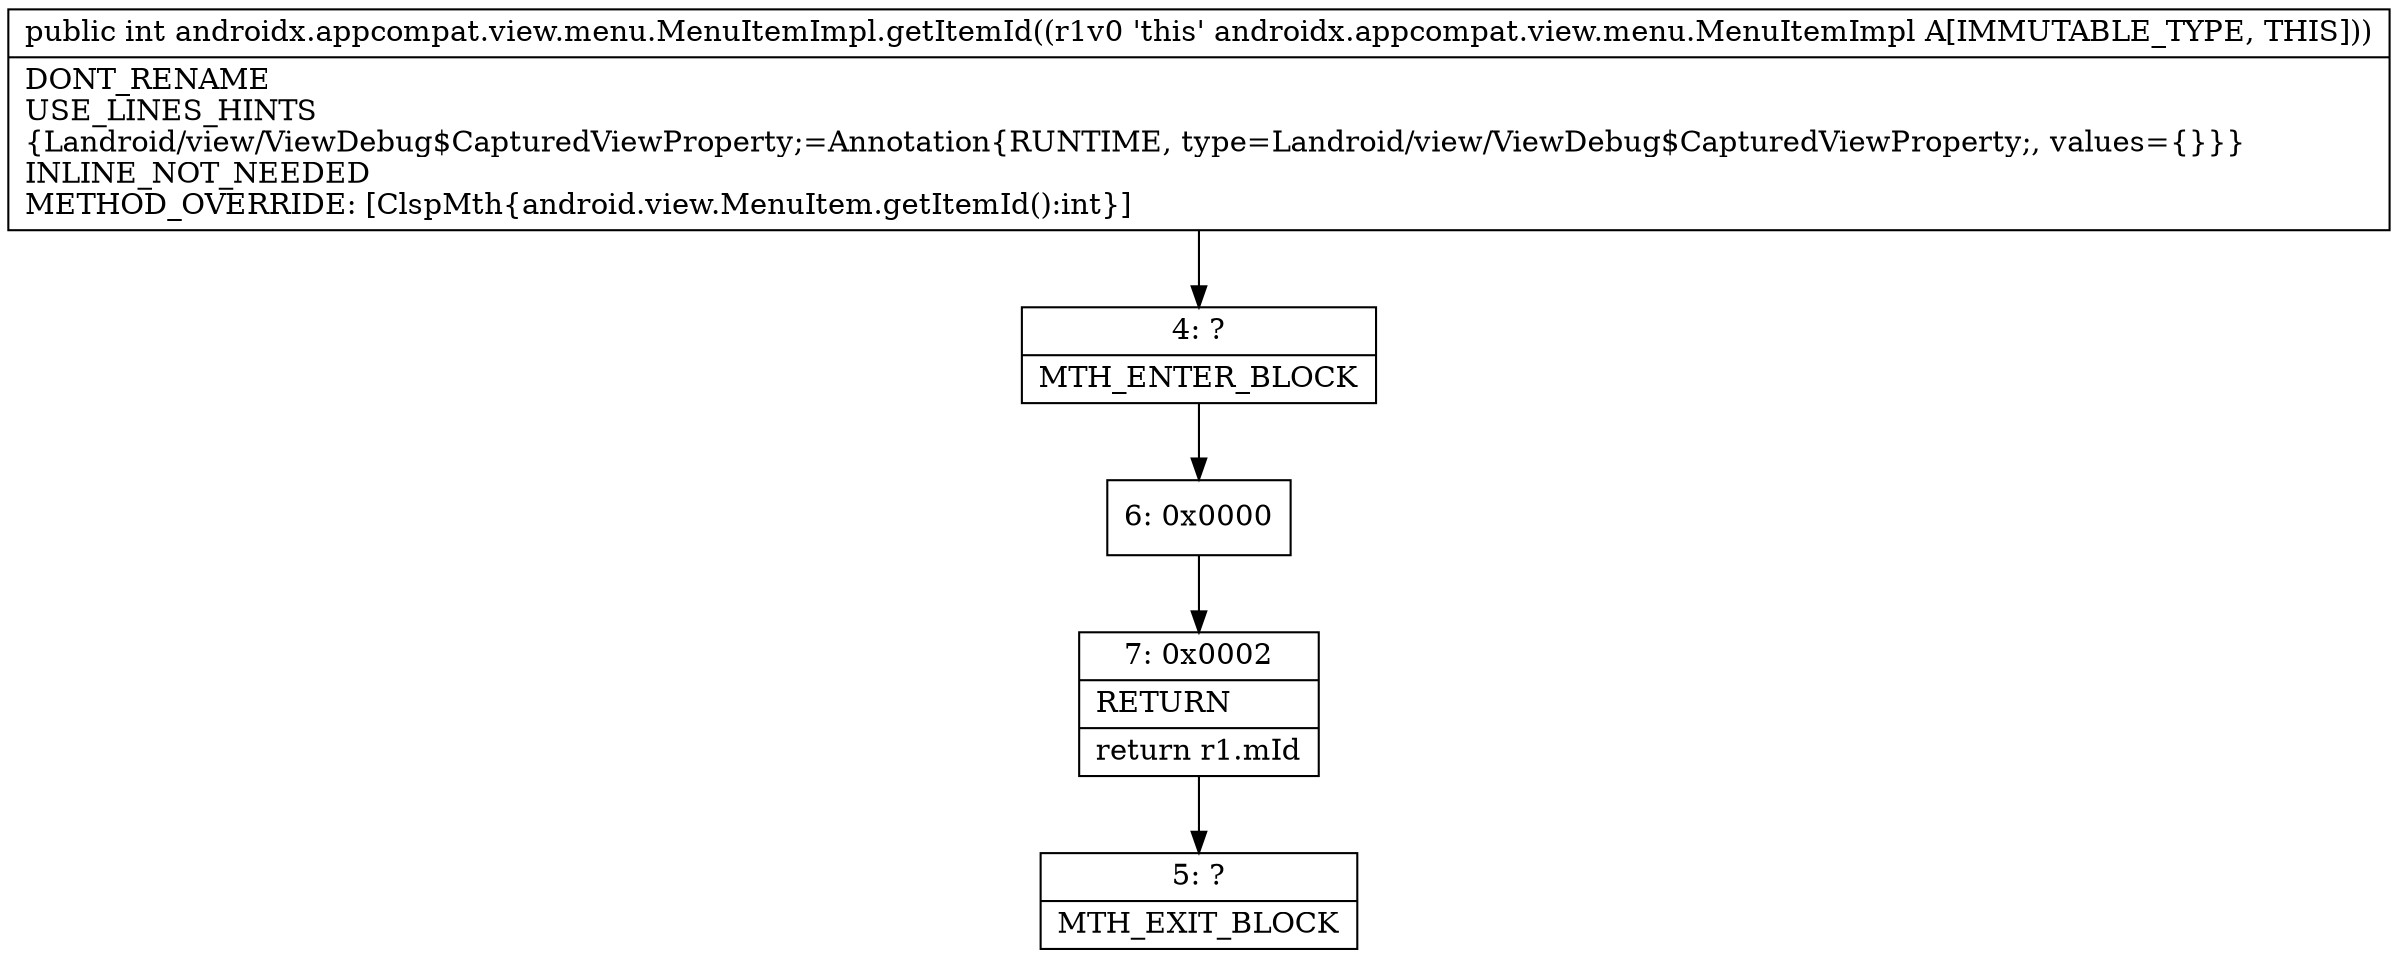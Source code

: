 digraph "CFG forandroidx.appcompat.view.menu.MenuItemImpl.getItemId()I" {
Node_4 [shape=record,label="{4\:\ ?|MTH_ENTER_BLOCK\l}"];
Node_6 [shape=record,label="{6\:\ 0x0000}"];
Node_7 [shape=record,label="{7\:\ 0x0002|RETURN\l|return r1.mId\l}"];
Node_5 [shape=record,label="{5\:\ ?|MTH_EXIT_BLOCK\l}"];
MethodNode[shape=record,label="{public int androidx.appcompat.view.menu.MenuItemImpl.getItemId((r1v0 'this' androidx.appcompat.view.menu.MenuItemImpl A[IMMUTABLE_TYPE, THIS]))  | DONT_RENAME\lUSE_LINES_HINTS\l\{Landroid\/view\/ViewDebug$CapturedViewProperty;=Annotation\{RUNTIME, type=Landroid\/view\/ViewDebug$CapturedViewProperty;, values=\{\}\}\}\lINLINE_NOT_NEEDED\lMETHOD_OVERRIDE: [ClspMth\{android.view.MenuItem.getItemId():int\}]\l}"];
MethodNode -> Node_4;Node_4 -> Node_6;
Node_6 -> Node_7;
Node_7 -> Node_5;
}

